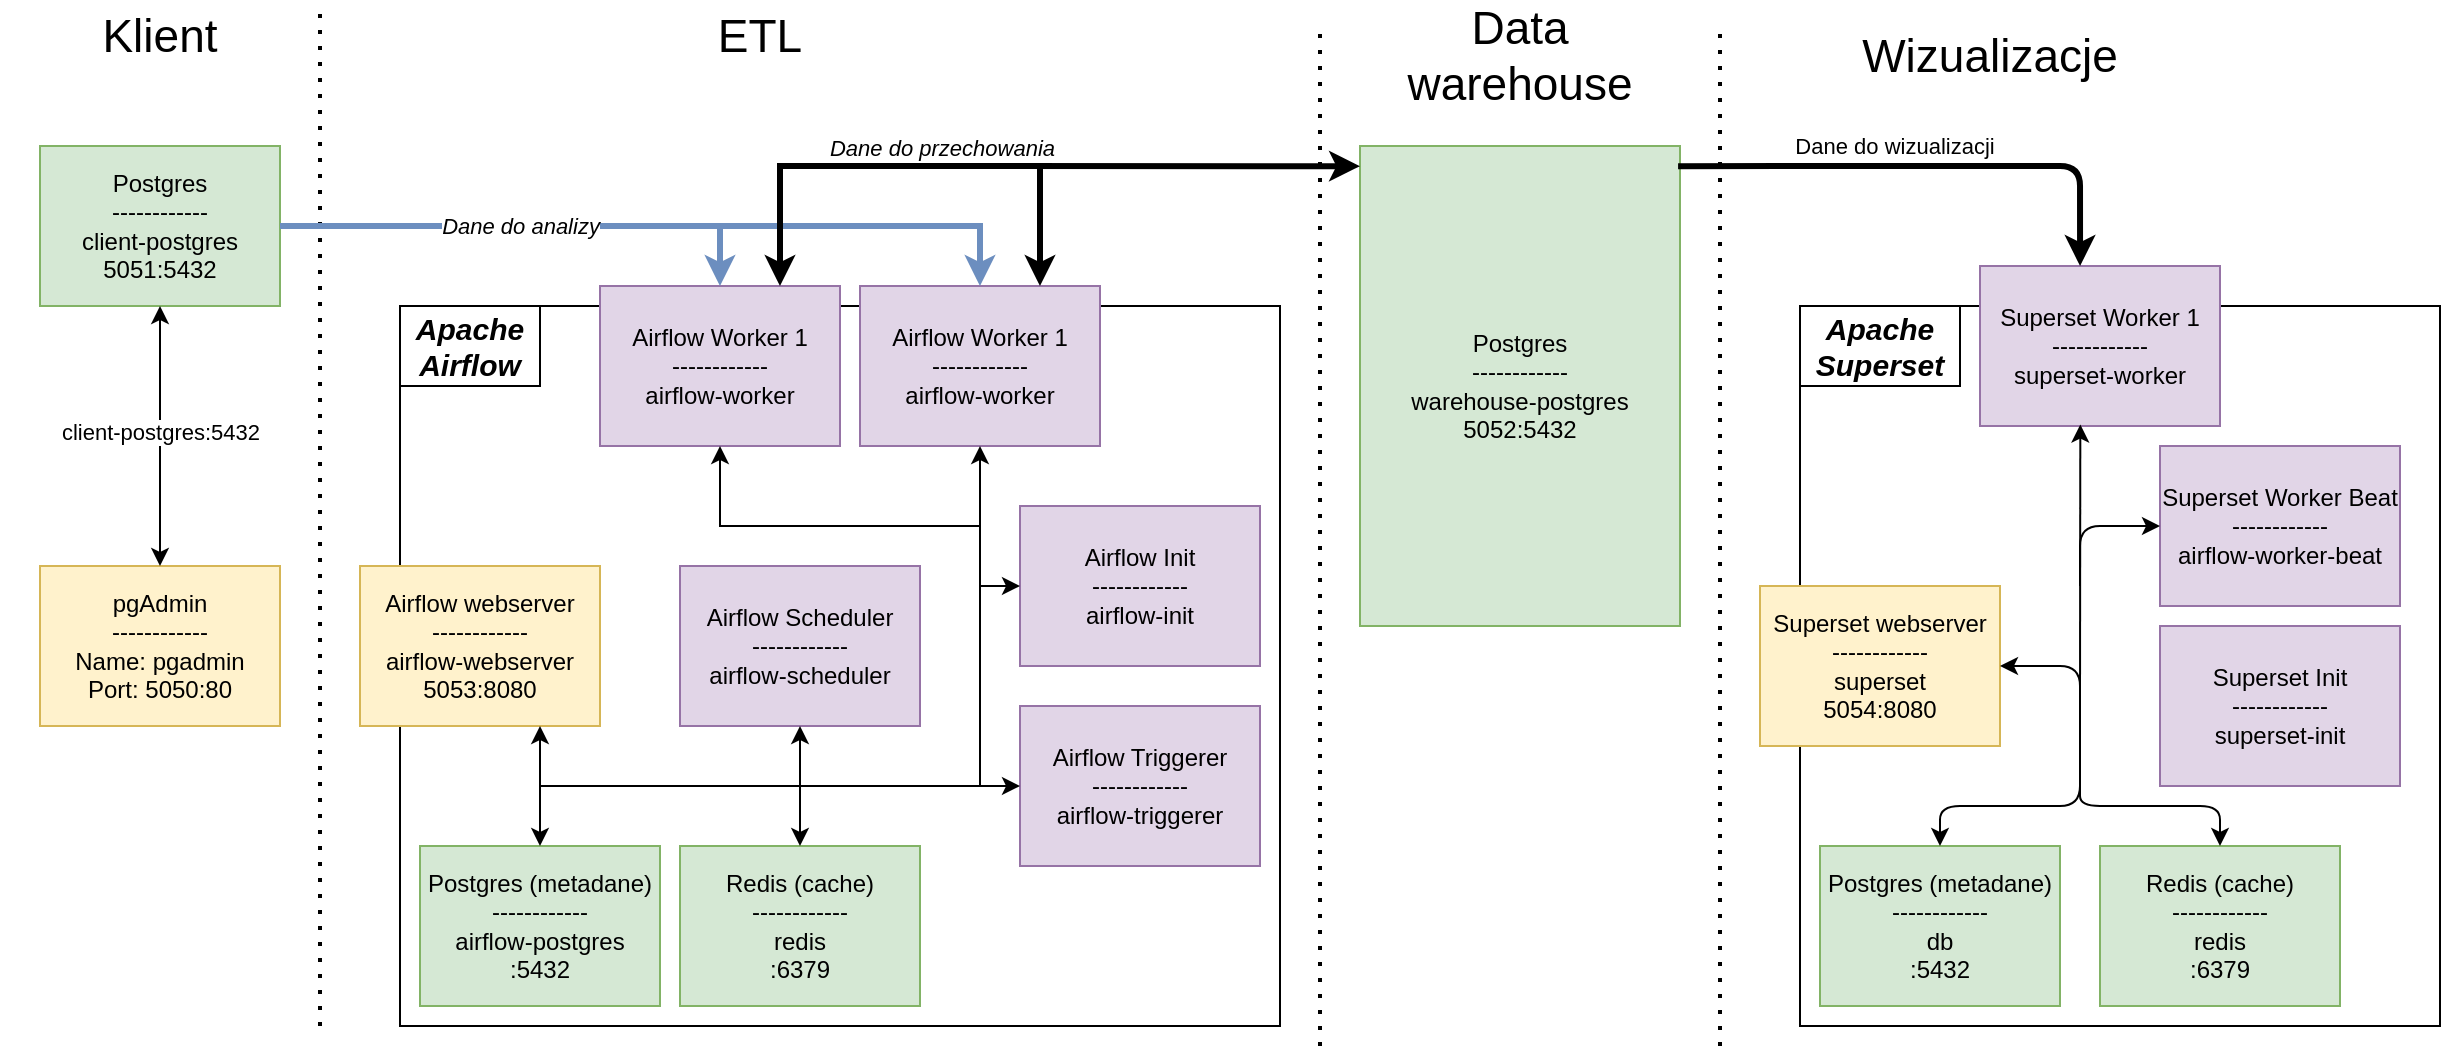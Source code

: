 <mxfile version="16.6.2" type="device"><diagram id="3Z7GTa8bQ7MjH-4LPHkW" name="Page-1"><mxGraphModel dx="1422" dy="768" grid="1" gridSize="10" guides="1" tooltips="1" connect="1" arrows="1" fold="1" page="1" pageScale="1" pageWidth="850" pageHeight="1100" math="0" shadow="0"><root><mxCell id="0"/><mxCell id="1" parent="0"/><mxCell id="AEw88l-EIG8zaOmrPgfD-10" value="" style="rounded=0;whiteSpace=wrap;html=1;" vertex="1" parent="1"><mxGeometry x="220" y="160" width="440" height="360" as="geometry"/></mxCell><mxCell id="AEw88l-EIG8zaOmrPgfD-1" value="Postgres&lt;br&gt;------------&lt;br&gt;client-postgres&lt;br&gt;5051:5432" style="rounded=0;whiteSpace=wrap;html=1;fillColor=#d5e8d4;strokeColor=#82b366;" vertex="1" parent="1"><mxGeometry x="40" y="80" width="120" height="80" as="geometry"/></mxCell><mxCell id="AEw88l-EIG8zaOmrPgfD-2" value="&lt;font style=&quot;font-size: 23px&quot;&gt;Klient&lt;/font&gt;" style="text;html=1;strokeColor=none;fillColor=none;align=center;verticalAlign=middle;whiteSpace=wrap;rounded=0;" vertex="1" parent="1"><mxGeometry x="20" y="10" width="160" height="30" as="geometry"/></mxCell><mxCell id="AEw88l-EIG8zaOmrPgfD-3" value="pgAdmin&lt;br&gt;------------&lt;br&gt;Name: pgadmin&lt;br&gt;Port: 5050:80" style="rounded=0;whiteSpace=wrap;html=1;fillColor=#fff2cc;strokeColor=#d6b656;" vertex="1" parent="1"><mxGeometry x="40" y="290" width="120" height="80" as="geometry"/></mxCell><mxCell id="AEw88l-EIG8zaOmrPgfD-5" value="" style="endArrow=classic;startArrow=classic;html=1;rounded=0;entryX=0.5;entryY=1;entryDx=0;entryDy=0;exitX=0.5;exitY=0;exitDx=0;exitDy=0;" edge="1" parent="1" source="AEw88l-EIG8zaOmrPgfD-3" target="AEw88l-EIG8zaOmrPgfD-1"><mxGeometry width="50" height="50" relative="1" as="geometry"><mxPoint x="70" y="240" as="sourcePoint"/><mxPoint x="120" y="190" as="targetPoint"/></mxGeometry></mxCell><mxCell id="AEw88l-EIG8zaOmrPgfD-6" value="client-postgres:5432" style="edgeLabel;html=1;align=center;verticalAlign=middle;resizable=0;points=[];" vertex="1" connectable="0" parent="AEw88l-EIG8zaOmrPgfD-5"><mxGeometry x="0.134" y="1" relative="1" as="geometry"><mxPoint x="1" y="6" as="offset"/></mxGeometry></mxCell><mxCell id="AEw88l-EIG8zaOmrPgfD-7" value="" style="endArrow=none;dashed=1;html=1;dashPattern=1 3;strokeWidth=2;rounded=0;" edge="1" parent="1"><mxGeometry width="50" height="50" relative="1" as="geometry"><mxPoint x="180" y="520" as="sourcePoint"/><mxPoint x="180" y="10" as="targetPoint"/></mxGeometry></mxCell><mxCell id="AEw88l-EIG8zaOmrPgfD-8" value="ETL" style="text;html=1;strokeColor=none;fillColor=none;align=center;verticalAlign=middle;whiteSpace=wrap;rounded=0;fontSize=23;" vertex="1" parent="1"><mxGeometry x="295" y="10" width="210" height="30" as="geometry"/></mxCell><mxCell id="AEw88l-EIG8zaOmrPgfD-11" value="Apache Airflow" style="text;html=1;align=center;verticalAlign=middle;whiteSpace=wrap;rounded=0;fontSize=15;fontStyle=3;strokeColor=default;" vertex="1" parent="1"><mxGeometry x="220" y="160" width="70" height="40" as="geometry"/></mxCell><mxCell id="AEw88l-EIG8zaOmrPgfD-13" value="Postgres (metadane)&lt;br&gt;------------&lt;br&gt;airflow-postgres&lt;br&gt;:5432" style="rounded=0;whiteSpace=wrap;html=1;fillColor=#d5e8d4;strokeColor=#82b366;" vertex="1" parent="1"><mxGeometry x="230" y="430" width="120" height="80" as="geometry"/></mxCell><mxCell id="AEw88l-EIG8zaOmrPgfD-14" value="Redis (cache)&lt;br&gt;------------&lt;br&gt;redis&lt;br&gt;:6379" style="rounded=0;whiteSpace=wrap;html=1;fillColor=#d5e8d4;strokeColor=#82b366;" vertex="1" parent="1"><mxGeometry x="360" y="430" width="120" height="80" as="geometry"/></mxCell><mxCell id="AEw88l-EIG8zaOmrPgfD-15" value="Airflow webserver&lt;br&gt;------------&lt;br&gt;airflow-webserver&lt;br&gt;5053:8080" style="rounded=0;whiteSpace=wrap;html=1;fillColor=#fff2cc;strokeColor=#d6b656;" vertex="1" parent="1"><mxGeometry x="200" y="290" width="120" height="80" as="geometry"/></mxCell><mxCell id="AEw88l-EIG8zaOmrPgfD-16" value="Airflow Scheduler&lt;br&gt;------------&lt;br&gt;airflow-scheduler" style="rounded=0;whiteSpace=wrap;html=1;fillColor=#e1d5e7;strokeColor=#9673a6;" vertex="1" parent="1"><mxGeometry x="360" y="290" width="120" height="80" as="geometry"/></mxCell><mxCell id="AEw88l-EIG8zaOmrPgfD-17" value="Airflow Worker 1&lt;br&gt;------------&lt;br&gt;airflow-worker" style="rounded=0;whiteSpace=wrap;html=1;fillColor=#e1d5e7;strokeColor=#9673a6;" vertex="1" parent="1"><mxGeometry x="320" y="150" width="120" height="80" as="geometry"/></mxCell><mxCell id="AEw88l-EIG8zaOmrPgfD-18" value="Airflow Worker 1&lt;br&gt;------------&lt;br&gt;airflow-worker" style="rounded=0;whiteSpace=wrap;html=1;fillColor=#e1d5e7;strokeColor=#9673a6;" vertex="1" parent="1"><mxGeometry x="450" y="150" width="120" height="80" as="geometry"/></mxCell><mxCell id="AEw88l-EIG8zaOmrPgfD-20" value="" style="endArrow=classic;startArrow=classic;html=1;rounded=0;exitX=0.5;exitY=0;exitDx=0;exitDy=0;entryX=0.75;entryY=1;entryDx=0;entryDy=0;" edge="1" parent="1" source="AEw88l-EIG8zaOmrPgfD-13" target="AEw88l-EIG8zaOmrPgfD-15"><mxGeometry width="50" height="50" relative="1" as="geometry"><mxPoint x="320" y="420" as="sourcePoint"/><mxPoint x="190" y="400" as="targetPoint"/></mxGeometry></mxCell><mxCell id="AEw88l-EIG8zaOmrPgfD-22" value="" style="endArrow=classic;html=1;rounded=0;entryX=0.5;entryY=1;entryDx=0;entryDy=0;" edge="1" parent="1" target="AEw88l-EIG8zaOmrPgfD-16"><mxGeometry width="50" height="50" relative="1" as="geometry"><mxPoint x="290" y="400" as="sourcePoint"/><mxPoint x="350" y="390" as="targetPoint"/><Array as="points"><mxPoint x="350" y="400"/><mxPoint x="420" y="400"/></Array></mxGeometry></mxCell><mxCell id="AEw88l-EIG8zaOmrPgfD-23" value="" style="endArrow=classic;html=1;rounded=0;entryX=0.5;entryY=0;entryDx=0;entryDy=0;" edge="1" parent="1" target="AEw88l-EIG8zaOmrPgfD-14"><mxGeometry width="50" height="50" relative="1" as="geometry"><mxPoint x="420" y="390" as="sourcePoint"/><mxPoint x="440" y="400" as="targetPoint"/></mxGeometry></mxCell><mxCell id="AEw88l-EIG8zaOmrPgfD-25" value="" style="endArrow=classic;html=1;rounded=0;entryX=0.5;entryY=1;entryDx=0;entryDy=0;" edge="1" parent="1" target="AEw88l-EIG8zaOmrPgfD-18"><mxGeometry width="50" height="50" relative="1" as="geometry"><mxPoint x="420" y="270" as="sourcePoint"/><mxPoint x="500" y="260" as="targetPoint"/><Array as="points"><mxPoint x="510" y="270"/></Array></mxGeometry></mxCell><mxCell id="AEw88l-EIG8zaOmrPgfD-27" value="" style="endArrow=none;html=1;rounded=0;" edge="1" parent="1"><mxGeometry width="50" height="50" relative="1" as="geometry"><mxPoint x="420" y="400" as="sourcePoint"/><mxPoint x="510" y="270" as="targetPoint"/><Array as="points"><mxPoint x="510" y="400"/></Array></mxGeometry></mxCell><mxCell id="AEw88l-EIG8zaOmrPgfD-30" value="" style="endArrow=classic;html=1;rounded=0;exitX=1;exitY=0.5;exitDx=0;exitDy=0;entryX=0.5;entryY=0;entryDx=0;entryDy=0;strokeWidth=3;fillColor=#dae8fc;strokeColor=#6c8ebf;" edge="1" parent="1" source="AEw88l-EIG8zaOmrPgfD-1" target="AEw88l-EIG8zaOmrPgfD-17"><mxGeometry width="50" height="50" relative="1" as="geometry"><mxPoint x="230" y="160" as="sourcePoint"/><mxPoint x="280" y="110" as="targetPoint"/><Array as="points"><mxPoint x="380" y="120"/></Array></mxGeometry></mxCell><mxCell id="AEw88l-EIG8zaOmrPgfD-32" value="Dane do analizy" style="edgeLabel;html=1;align=center;verticalAlign=middle;resizable=0;points=[];fontStyle=2;fontColor=default;labelBackgroundColor=default;labelBorderColor=none;spacingTop=0;spacing=2;" vertex="1" connectable="0" parent="AEw88l-EIG8zaOmrPgfD-30"><mxGeometry x="-0.035" relative="1" as="geometry"><mxPoint x="-1" as="offset"/></mxGeometry></mxCell><mxCell id="AEw88l-EIG8zaOmrPgfD-31" value="" style="endArrow=classic;html=1;rounded=0;entryX=0.5;entryY=0;entryDx=0;entryDy=0;fillColor=#dae8fc;strokeColor=#6c8ebf;strokeWidth=3;" edge="1" parent="1" target="AEw88l-EIG8zaOmrPgfD-18"><mxGeometry width="50" height="50" relative="1" as="geometry"><mxPoint x="380" y="120" as="sourcePoint"/><mxPoint x="480" y="100" as="targetPoint"/><Array as="points"><mxPoint x="510" y="120"/></Array></mxGeometry></mxCell><mxCell id="AEw88l-EIG8zaOmrPgfD-34" value="Data warehouse" style="text;html=1;strokeColor=none;fillColor=none;align=center;verticalAlign=middle;whiteSpace=wrap;rounded=0;labelBackgroundColor=default;labelBorderColor=none;fontSize=23;fontColor=default;" vertex="1" parent="1"><mxGeometry x="750" y="20" width="60" height="30" as="geometry"/></mxCell><mxCell id="AEw88l-EIG8zaOmrPgfD-35" value="" style="endArrow=none;dashed=1;html=1;dashPattern=1 3;strokeWidth=2;rounded=0;fontSize=23;fontColor=default;" edge="1" parent="1"><mxGeometry width="50" height="50" relative="1" as="geometry"><mxPoint x="680" y="530" as="sourcePoint"/><mxPoint x="680" y="20" as="targetPoint"/></mxGeometry></mxCell><mxCell id="AEw88l-EIG8zaOmrPgfD-36" value="Postgres&lt;br&gt;------------&lt;br&gt;warehouse-postgres&lt;br&gt;5052:5432" style="rounded=0;whiteSpace=wrap;html=1;fillColor=#d5e8d4;strokeColor=#82b366;" vertex="1" parent="1"><mxGeometry x="700" y="80" width="160" height="240" as="geometry"/></mxCell><mxCell id="AEw88l-EIG8zaOmrPgfD-37" value="" style="endArrow=classic;startArrow=classic;html=1;rounded=0;fontSize=23;fontColor=default;strokeWidth=3;exitX=0.75;exitY=0;exitDx=0;exitDy=0;entryX=0;entryY=0.042;entryDx=0;entryDy=0;entryPerimeter=0;" edge="1" parent="1" source="AEw88l-EIG8zaOmrPgfD-17" target="AEw88l-EIG8zaOmrPgfD-36"><mxGeometry width="50" height="50" relative="1" as="geometry"><mxPoint x="510" y="110" as="sourcePoint"/><mxPoint x="560" y="60" as="targetPoint"/><Array as="points"><mxPoint x="410" y="90"/></Array></mxGeometry></mxCell><mxCell id="AEw88l-EIG8zaOmrPgfD-39" value="Dane do przechowania" style="edgeLabel;align=center;verticalAlign=middle;resizable=0;points=[];fontSize=11;fontColor=default;fontStyle=2;spacing=0;" vertex="1" connectable="0" parent="AEw88l-EIG8zaOmrPgfD-37"><mxGeometry x="-0.327" y="3" relative="1" as="geometry"><mxPoint x="23" y="-7" as="offset"/></mxGeometry></mxCell><mxCell id="AEw88l-EIG8zaOmrPgfD-38" value="" style="endArrow=classic;html=1;rounded=0;fontSize=23;fontColor=default;strokeWidth=3;entryX=0.75;entryY=0;entryDx=0;entryDy=0;" edge="1" parent="1" target="AEw88l-EIG8zaOmrPgfD-18"><mxGeometry width="50" height="50" relative="1" as="geometry"><mxPoint x="540" y="90" as="sourcePoint"/><mxPoint x="600" y="110" as="targetPoint"/></mxGeometry></mxCell><mxCell id="AEw88l-EIG8zaOmrPgfD-40" value="" style="endArrow=none;dashed=1;html=1;dashPattern=1 3;strokeWidth=2;rounded=0;fontSize=23;fontColor=default;" edge="1" parent="1"><mxGeometry width="50" height="50" relative="1" as="geometry"><mxPoint x="880" y="530" as="sourcePoint"/><mxPoint x="880" y="20" as="targetPoint"/></mxGeometry></mxCell><mxCell id="AEw88l-EIG8zaOmrPgfD-41" value="" style="endArrow=classic;html=1;rounded=0;fontSize=11;fontColor=default;strokeWidth=1;entryX=0.5;entryY=1;entryDx=0;entryDy=0;" edge="1" parent="1" target="AEw88l-EIG8zaOmrPgfD-17"><mxGeometry width="50" height="50" relative="1" as="geometry"><mxPoint x="420" y="270" as="sourcePoint"/><mxPoint x="350" y="250" as="targetPoint"/><Array as="points"><mxPoint x="380" y="270"/></Array></mxGeometry></mxCell><mxCell id="AEw88l-EIG8zaOmrPgfD-42" value="" style="rounded=0;whiteSpace=wrap;html=1;labelBackgroundColor=default;labelBorderColor=none;fontSize=11;" vertex="1" parent="1"><mxGeometry x="920" y="160" width="320" height="360" as="geometry"/></mxCell><mxCell id="AEw88l-EIG8zaOmrPgfD-43" value="Apache Superset" style="text;html=1;align=center;verticalAlign=middle;whiteSpace=wrap;rounded=0;fontSize=15;fontStyle=3;strokeColor=default;" vertex="1" parent="1"><mxGeometry x="920" y="160" width="80" height="40" as="geometry"/></mxCell><mxCell id="AEw88l-EIG8zaOmrPgfD-44" value="Wizualizacje" style="text;html=1;strokeColor=none;fillColor=none;align=center;verticalAlign=middle;whiteSpace=wrap;rounded=0;fontSize=23;" vertex="1" parent="1"><mxGeometry x="910" y="20" width="210" height="30" as="geometry"/></mxCell><mxCell id="AEw88l-EIG8zaOmrPgfD-46" style="edgeStyle=orthogonalEdgeStyle;rounded=0;orthogonalLoop=1;jettySize=auto;html=1;exitX=0.5;exitY=1;exitDx=0;exitDy=0;fontSize=11;fontColor=default;strokeWidth=1;" edge="1" parent="1" source="AEw88l-EIG8zaOmrPgfD-34" target="AEw88l-EIG8zaOmrPgfD-34"><mxGeometry relative="1" as="geometry"/></mxCell><mxCell id="AEw88l-EIG8zaOmrPgfD-47" value="Airflow Triggerer&lt;br&gt;------------&lt;br&gt;airflow-triggerer" style="rounded=0;whiteSpace=wrap;html=1;fillColor=#e1d5e7;strokeColor=#9673a6;" vertex="1" parent="1"><mxGeometry x="530" y="360" width="120" height="80" as="geometry"/></mxCell><mxCell id="AEw88l-EIG8zaOmrPgfD-48" value="Airflow Init&lt;br&gt;------------&lt;br&gt;airflow-init" style="rounded=0;whiteSpace=wrap;html=1;fillColor=#e1d5e7;strokeColor=#9673a6;" vertex="1" parent="1"><mxGeometry x="530" y="260" width="120" height="80" as="geometry"/></mxCell><mxCell id="AEw88l-EIG8zaOmrPgfD-49" value="" style="endArrow=classic;html=1;rounded=0;fontSize=11;fontColor=default;strokeWidth=1;entryX=0;entryY=0.5;entryDx=0;entryDy=0;" edge="1" parent="1" target="AEw88l-EIG8zaOmrPgfD-47"><mxGeometry width="50" height="50" relative="1" as="geometry"><mxPoint x="510" y="400" as="sourcePoint"/><mxPoint x="500" y="380" as="targetPoint"/></mxGeometry></mxCell><mxCell id="AEw88l-EIG8zaOmrPgfD-50" value="" style="endArrow=classic;html=1;rounded=0;fontSize=11;fontColor=default;strokeWidth=1;entryX=0;entryY=0.5;entryDx=0;entryDy=0;" edge="1" parent="1" target="AEw88l-EIG8zaOmrPgfD-48"><mxGeometry width="50" height="50" relative="1" as="geometry"><mxPoint x="510" y="300" as="sourcePoint"/><mxPoint x="520" y="300" as="targetPoint"/></mxGeometry></mxCell><mxCell id="AEw88l-EIG8zaOmrPgfD-53" value="Postgres (metadane)&lt;br&gt;------------&lt;br&gt;db&lt;br&gt;:5432" style="rounded=0;whiteSpace=wrap;html=1;fillColor=#d5e8d4;strokeColor=#82b366;" vertex="1" parent="1"><mxGeometry x="930" y="430" width="120" height="80" as="geometry"/></mxCell><mxCell id="AEw88l-EIG8zaOmrPgfD-54" value="Redis (cache)&lt;br&gt;------------&lt;br&gt;redis&lt;br&gt;:6379" style="rounded=0;whiteSpace=wrap;html=1;fillColor=#d5e8d4;strokeColor=#82b366;" vertex="1" parent="1"><mxGeometry x="1070" y="430" width="120" height="80" as="geometry"/></mxCell><mxCell id="AEw88l-EIG8zaOmrPgfD-55" value="Superset webserver&lt;br&gt;------------&lt;br&gt;superset&lt;br&gt;5054:8080" style="rounded=0;whiteSpace=wrap;html=1;fillColor=#fff2cc;strokeColor=#d6b656;" vertex="1" parent="1"><mxGeometry x="900" y="300" width="120" height="80" as="geometry"/></mxCell><mxCell id="AEw88l-EIG8zaOmrPgfD-56" value="" style="endArrow=classic;startArrow=classic;html=1;rounded=1;fontSize=11;fontColor=default;strokeWidth=1;exitX=1;exitY=0.5;exitDx=0;exitDy=0;entryX=0.5;entryY=0;entryDx=0;entryDy=0;" edge="1" parent="1" source="AEw88l-EIG8zaOmrPgfD-55" target="AEw88l-EIG8zaOmrPgfD-53"><mxGeometry width="50" height="50" relative="1" as="geometry"><mxPoint x="1060" y="370" as="sourcePoint"/><mxPoint x="1110" y="320" as="targetPoint"/><Array as="points"><mxPoint x="1060" y="340"/><mxPoint x="1060" y="410"/><mxPoint x="990" y="410"/></Array></mxGeometry></mxCell><mxCell id="AEw88l-EIG8zaOmrPgfD-57" value="" style="endArrow=classic;html=1;rounded=1;fontSize=11;fontColor=default;strokeWidth=1;entryX=0.5;entryY=0;entryDx=0;entryDy=0;" edge="1" parent="1" target="AEw88l-EIG8zaOmrPgfD-54"><mxGeometry width="50" height="50" relative="1" as="geometry"><mxPoint x="1060" y="400" as="sourcePoint"/><mxPoint x="1100" y="360" as="targetPoint"/><Array as="points"><mxPoint x="1060" y="410"/><mxPoint x="1130" y="410"/></Array></mxGeometry></mxCell><mxCell id="AEw88l-EIG8zaOmrPgfD-58" value="Superset Worker 1&lt;br&gt;------------&lt;br&gt;superset-worker" style="rounded=0;whiteSpace=wrap;html=1;fillColor=#e1d5e7;strokeColor=#9673a6;" vertex="1" parent="1"><mxGeometry x="1010" y="140" width="120" height="80" as="geometry"/></mxCell><mxCell id="AEw88l-EIG8zaOmrPgfD-59" value="Superset Init&lt;br&gt;------------&lt;br&gt;superset-init" style="rounded=0;whiteSpace=wrap;html=1;fillColor=#e1d5e7;strokeColor=#9673a6;" vertex="1" parent="1"><mxGeometry x="1100" y="320" width="120" height="80" as="geometry"/></mxCell><mxCell id="AEw88l-EIG8zaOmrPgfD-60" value="Superset Worker Beat&lt;br&gt;------------&lt;br&gt;airflow-worker-beat" style="rounded=0;whiteSpace=wrap;html=1;fillColor=#e1d5e7;strokeColor=#9673a6;" vertex="1" parent="1"><mxGeometry x="1100" y="230" width="120" height="80" as="geometry"/></mxCell><mxCell id="AEw88l-EIG8zaOmrPgfD-61" value="" style="endArrow=classic;html=1;rounded=0;fontSize=11;fontColor=default;strokeWidth=1;entryX=0.418;entryY=0.991;entryDx=0;entryDy=0;entryPerimeter=0;" edge="1" parent="1" target="AEw88l-EIG8zaOmrPgfD-58"><mxGeometry width="50" height="50" relative="1" as="geometry"><mxPoint x="1060" y="360" as="sourcePoint"/><mxPoint x="1060" y="270" as="targetPoint"/></mxGeometry></mxCell><mxCell id="AEw88l-EIG8zaOmrPgfD-62" value="" style="endArrow=classic;html=1;rounded=1;fontSize=11;fontColor=default;strokeWidth=1;entryX=0;entryY=0.5;entryDx=0;entryDy=0;" edge="1" parent="1" target="AEw88l-EIG8zaOmrPgfD-60"><mxGeometry width="50" height="50" relative="1" as="geometry"><mxPoint x="1060" y="300" as="sourcePoint"/><mxPoint x="1120" y="260" as="targetPoint"/><Array as="points"><mxPoint x="1060" y="270"/></Array></mxGeometry></mxCell><mxCell id="AEw88l-EIG8zaOmrPgfD-63" value="" style="endArrow=classic;startArrow=none;html=1;rounded=1;fontSize=11;fontColor=default;strokeWidth=3;exitX=0.994;exitY=0.042;exitDx=0;exitDy=0;exitPerimeter=0;entryX=0.417;entryY=0;entryDx=0;entryDy=0;entryPerimeter=0;startFill=0;" edge="1" parent="1" source="AEw88l-EIG8zaOmrPgfD-36" target="AEw88l-EIG8zaOmrPgfD-58"><mxGeometry width="50" height="50" relative="1" as="geometry"><mxPoint x="970" y="130" as="sourcePoint"/><mxPoint x="1020" y="80" as="targetPoint"/><Array as="points"><mxPoint x="1060" y="90"/></Array></mxGeometry></mxCell><mxCell id="AEw88l-EIG8zaOmrPgfD-64" value="Dane do wizualizacji" style="edgeLabel;html=1;align=center;verticalAlign=middle;resizable=0;points=[];fontSize=11;fontColor=default;" vertex="1" connectable="0" parent="AEw88l-EIG8zaOmrPgfD-63"><mxGeometry x="-0.143" y="1" relative="1" as="geometry"><mxPoint y="-9" as="offset"/></mxGeometry></mxCell></root></mxGraphModel></diagram></mxfile>